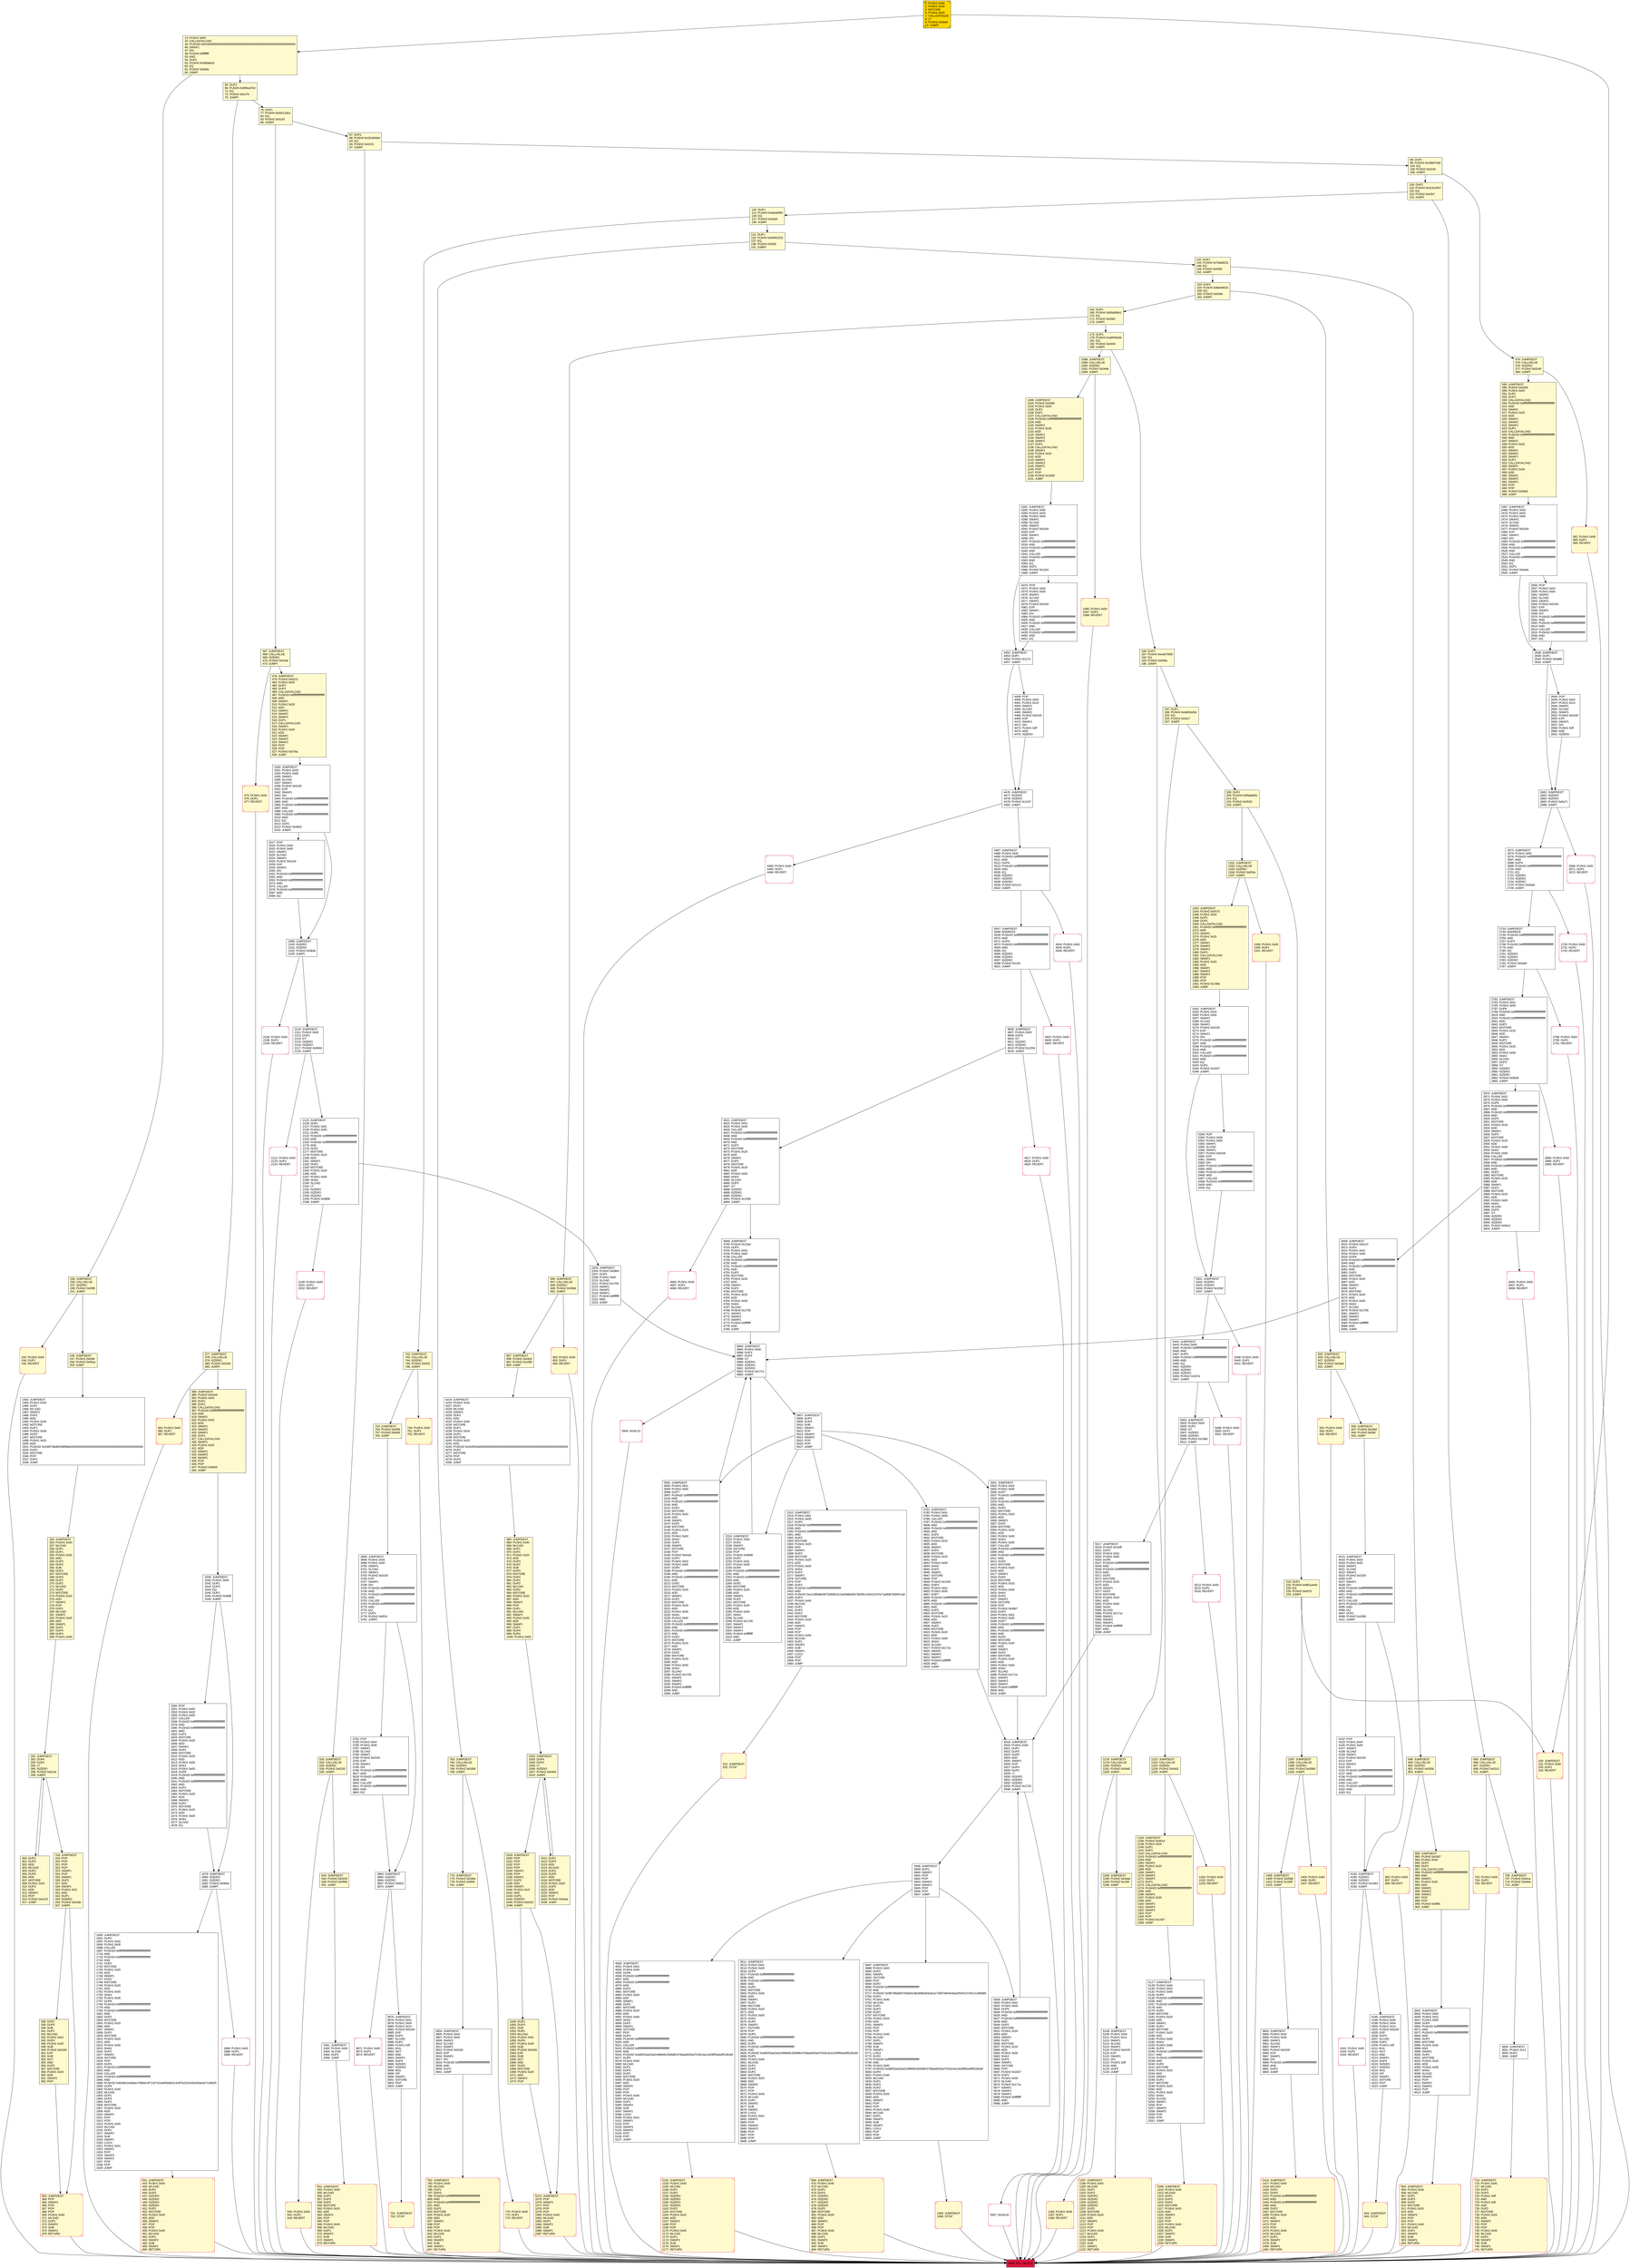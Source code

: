 digraph G {
bgcolor=transparent rankdir=UD;
node [shape=box style=filled color=black fillcolor=white fontname=arial fontcolor=black];
1185 [label="1185: PUSH1 0x00\l1187: DUP1\l1188: REVERT\l" fillcolor=lemonchiffon shape=Msquare color=crimson ];
4184 [label="4184: JUMPDEST\l4185: ISZERO\l4186: ISZERO\l4187: PUSH2 0x1063\l4190: JUMPI\l" ];
932 [label="932: PUSH1 0x00\l934: DUP1\l935: REVERT\l" fillcolor=lemonchiffon shape=Msquare color=crimson ];
2729 [label="2729: PUSH1 0x00\l2731: DUP1\l2732: REVERT\l" shape=Msquare color=crimson ];
3301 [label="3301: JUMPDEST\l3302: PUSH1 0x02\l3304: PUSH1 0x00\l3306: DUP7\l3307: PUSH20 0xffffffffffffffffffffffffffffffffffffffff\l3328: AND\l3329: PUSH20 0xffffffffffffffffffffffffffffffffffffffff\l3350: AND\l3351: DUP2\l3352: MSTORE\l3353: PUSH1 0x20\l3355: ADD\l3356: SWAP1\l3357: DUP2\l3358: MSTORE\l3359: PUSH1 0x20\l3361: ADD\l3362: PUSH1 0x00\l3364: SHA3\l3365: PUSH1 0x00\l3367: CALLER\l3368: PUSH20 0xffffffffffffffffffffffffffffffffffffffff\l3389: AND\l3390: PUSH20 0xffffffffffffffffffffffffffffffffffffffff\l3411: AND\l3412: DUP2\l3413: MSTORE\l3414: PUSH1 0x20\l3416: ADD\l3417: SWAP1\l3418: DUP2\l3419: MSTORE\l3420: PUSH1 0x20\l3422: ADD\l3423: PUSH1 0x00\l3425: SHA3\l3426: DUP2\l3427: SWAP1\l3428: SSTORE\l3429: POP\l3430: PUSH2 0x0db7\l3433: DUP3\l3434: PUSH1 0x01\l3436: PUSH1 0x00\l3438: DUP7\l3439: PUSH20 0xffffffffffffffffffffffffffffffffffffffff\l3460: AND\l3461: PUSH20 0xffffffffffffffffffffffffffffffffffffffff\l3482: AND\l3483: DUP2\l3484: MSTORE\l3485: PUSH1 0x20\l3487: ADD\l3488: SWAP1\l3489: DUP2\l3490: MSTORE\l3491: PUSH1 0x20\l3493: ADD\l3494: PUSH1 0x00\l3496: SHA3\l3497: SLOAD\l3498: PUSH2 0x171e\l3501: SWAP1\l3502: SWAP2\l3503: SWAP1\l3504: PUSH4 0xffffffff\l3509: AND\l3510: JUMP\l" ];
533 [label="533: JUMPDEST\l534: CALLVALUE\l535: ISZERO\l536: PUSH2 0x0220\l539: JUMPI\l" fillcolor=lemonchiffon ];
120 [label="120: DUP1\l121: PUSH4 0x4ac6d5f4\l126: EQ\l127: PUSH2 0x02e6\l130: JUMPI\l" fillcolor=lemonchiffon ];
2224 [label="2224: JUMPDEST\l2225: PUSH1 0x00\l2227: DUP2\l2228: SWAP1\l2229: SSTORE\l2230: POP\l2231: PUSH2 0x0908\l2234: DUP2\l2235: PUSH1 0x01\l2237: PUSH1 0x00\l2239: DUP6\l2240: PUSH20 0xffffffffffffffffffffffffffffffffffffffff\l2261: AND\l2262: PUSH20 0xffffffffffffffffffffffffffffffffffffffff\l2283: AND\l2284: DUP2\l2285: MSTORE\l2286: PUSH1 0x20\l2288: ADD\l2289: SWAP1\l2290: DUP2\l2291: MSTORE\l2292: PUSH1 0x20\l2294: ADD\l2295: PUSH1 0x00\l2297: SHA3\l2298: SLOAD\l2299: PUSH2 0x1705\l2302: SWAP1\l2303: SWAP2\l2304: SWAP1\l2305: PUSH4 0xffffffff\l2310: AND\l2311: JUMP\l" ];
4547 [label="4547: JUMPDEST\l4548: ADDRESS\l4549: PUSH20 0xffffffffffffffffffffffffffffffffffffffff\l4570: AND\l4571: DUP4\l4572: PUSH20 0xffffffffffffffffffffffffffffffffffffffff\l4593: AND\l4594: EQ\l4595: ISZERO\l4596: ISZERO\l4597: ISZERO\l4598: PUSH2 0x11fe\l4601: JUMPI\l" ];
1049 [label="1049: DUP1\l1050: DUP3\l1051: SUB\l1052: DUP1\l1053: MLOAD\l1054: PUSH1 0x01\l1056: DUP4\l1057: PUSH1 0x20\l1059: SUB\l1060: PUSH2 0x0100\l1063: EXP\l1064: SUB\l1065: NOT\l1066: AND\l1067: DUP2\l1068: MSTORE\l1069: PUSH1 0x20\l1071: ADD\l1072: SWAP2\l1073: POP\l" fillcolor=lemonchiffon ];
76 [label="76: DUP1\l77: PUSH4 0x0d1118ce\l82: EQ\l83: PUSH2 0x01d3\l86: JUMPI\l" fillcolor=lemonchiffon ];
742 [label="742: JUMPDEST\l743: CALLVALUE\l744: ISZERO\l745: PUSH2 0x02f1\l748: JUMPI\l" fillcolor=lemonchiffon ];
2467 [label="2467: JUMPDEST\l2468: PUSH1 0x00\l2470: PUSH1 0x03\l2472: PUSH1 0x00\l2474: SWAP1\l2475: SLOAD\l2476: SWAP1\l2477: PUSH2 0x0100\l2480: EXP\l2481: SWAP1\l2482: DIV\l2483: PUSH20 0xffffffffffffffffffffffffffffffffffffffff\l2504: AND\l2505: PUSH20 0xffffffffffffffffffffffffffffffffffffffff\l2526: AND\l2527: CALLER\l2528: PUSH20 0xffffffffffffffffffffffffffffffffffffffff\l2549: AND\l2550: EQ\l2551: DUP1\l2552: PUSH2 0x0a4e\l2555: JUMPI\l" ];
2733 [label="2733: JUMPDEST\l2734: ADDRESS\l2735: PUSH20 0xffffffffffffffffffffffffffffffffffffffff\l2756: AND\l2757: DUP4\l2758: PUSH20 0xffffffffffffffffffffffffffffffffffffffff\l2779: AND\l2780: EQ\l2781: ISZERO\l2782: ISZERO\l2783: ISZERO\l2784: PUSH2 0x0ae8\l2787: JUMPI\l" ];
953 [label="953: PUSH1 0x00\l955: DUP1\l956: REVERT\l" fillcolor=lemonchiffon shape=Msquare color=crimson ];
1029 [label="1029: JUMPDEST\l1030: POP\l1031: POP\l1032: POP\l1033: POP\l1034: SWAP1\l1035: POP\l1036: SWAP1\l1037: DUP2\l1038: ADD\l1039: SWAP1\l1040: PUSH1 0x1f\l1042: AND\l1043: DUP1\l1044: ISZERO\l1045: PUSH2 0x0432\l1048: JUMPI\l" fillcolor=lemonchiffon ];
695 [label="695: JUMPDEST\l696: CALLVALUE\l697: ISZERO\l698: PUSH2 0x02c2\l701: JUMPI\l" fillcolor=lemonchiffon ];
5855 [label="5855: JUMPDEST\l5856: PUSH1 0x04\l5858: PUSH1 0x00\l5860: SWAP1\l5861: SLOAD\l5862: SWAP1\l5863: PUSH2 0x0100\l5866: EXP\l5867: SWAP1\l5868: DIV\l5869: PUSH20 0xffffffffffffffffffffffffffffffffffffffff\l5890: AND\l5891: DUP2\l5892: JUMP\l" ];
4621 [label="4621: JUMPDEST\l4622: PUSH1 0x01\l4624: PUSH1 0x00\l4626: CALLER\l4627: PUSH20 0xffffffffffffffffffffffffffffffffffffffff\l4648: AND\l4649: PUSH20 0xffffffffffffffffffffffffffffffffffffffff\l4670: AND\l4671: DUP2\l4672: MSTORE\l4673: PUSH1 0x20\l4675: ADD\l4676: SWAP1\l4677: DUP2\l4678: MSTORE\l4679: PUSH1 0x20\l4681: ADD\l4682: PUSH1 0x00\l4684: SHA3\l4685: SLOAD\l4686: DUP3\l4687: GT\l4688: ISZERO\l4689: ISZERO\l4690: ISZERO\l4691: PUSH2 0x125b\l4694: JUMPI\l" ];
3005 [label="3005: PUSH1 0x00\l3007: DUP1\l3008: REVERT\l" shape=Msquare color=crimson ];
5918 [label="5918: JUMPDEST\l5919: PUSH1 0x00\l5921: DUP1\l5922: DUP3\l5923: DUP5\l5924: ADD\l5925: SWAP1\l5926: POP\l5927: DUP4\l5928: DUP2\l5929: LT\l5930: ISZERO\l5931: ISZERO\l5932: ISZERO\l5933: PUSH2 0x1732\l5936: JUMPI\l" ];
3875 [label="3875: JUMPDEST\l3876: PUSH1 0x01\l3878: PUSH1 0x04\l3880: PUSH1 0x14\l3882: PUSH2 0x0100\l3885: EXP\l3886: DUP2\l3887: SLOAD\l3888: DUP2\l3889: PUSH1 0xff\l3891: MUL\l3892: NOT\l3893: AND\l3894: SWAP1\l3895: DUP4\l3896: ISZERO\l3897: ISZERO\l3898: MUL\l3899: OR\l3900: SWAP1\l3901: SSTORE\l3902: POP\l3903: JUMP\l" ];
4543 [label="4543: PUSH1 0x00\l4545: DUP1\l4546: REVERT\l" shape=Msquare color=crimson ];
109 [label="109: DUP1\l110: PUSH4 0x313ce567\l115: EQ\l116: PUSH2 0x02b7\l119: JUMPI\l" fillcolor=lemonchiffon ];
702 [label="702: PUSH1 0x00\l704: DUP1\l705: REVERT\l" fillcolor=lemonchiffon shape=Msquare color=crimson ];
478 [label="478: JUMPDEST\l479: PUSH2 0x0213\l482: PUSH1 0x04\l484: DUP1\l485: DUP1\l486: CALLDATALOAD\l487: PUSH20 0xffffffffffffffffffffffffffffffffffffffff\l508: AND\l509: SWAP1\l510: PUSH1 0x20\l512: ADD\l513: SWAP1\l514: SWAP2\l515: SWAP1\l516: DUP1\l517: CALLDATALOAD\l518: SWAP1\l519: PUSH1 0x20\l521: ADD\l522: SWAP1\l523: SWAP2\l524: SWAP1\l525: POP\l526: POP\l527: PUSH2 0x078a\l530: JUMP\l" fillcolor=lemonchiffon ];
5599 [label="5599: JUMPDEST\l5600: PUSH1 0x01\l5602: PUSH1 0x00\l5604: DUP5\l5605: PUSH20 0xffffffffffffffffffffffffffffffffffffffff\l5626: AND\l5627: PUSH20 0xffffffffffffffffffffffffffffffffffffffff\l5648: AND\l5649: DUP2\l5650: MSTORE\l5651: PUSH1 0x20\l5653: ADD\l5654: SWAP1\l5655: DUP2\l5656: MSTORE\l5657: PUSH1 0x20\l5659: ADD\l5660: PUSH1 0x00\l5662: SHA3\l5663: DUP2\l5664: SWAP1\l5665: SSTORE\l5666: POP\l5667: PUSH2 0x1637\l5670: DUP2\l5671: PUSH1 0x00\l5673: SLOAD\l5674: PUSH2 0x171e\l5677: SWAP1\l5678: SWAP2\l5679: SWAP1\l5680: PUSH4 0xffffffff\l5685: AND\l5686: JUMP\l" ];
384 [label="384: PUSH1 0x00\l386: DUP1\l387: REVERT\l" fillcolor=lemonchiffon shape=Msquare color=crimson ];
467 [label="467: JUMPDEST\l468: CALLVALUE\l469: ISZERO\l470: PUSH2 0x01de\l473: JUMPI\l" fillcolor=lemonchiffon ];
4483 [label="4483: PUSH1 0x00\l4485: DUP1\l4486: REVERT\l" shape=Msquare color=crimson ];
944 [label="944: JUMPDEST\l945: STOP\l" fillcolor=lemonchiffon shape=Msquare color=crimson ];
3864 [label="3864: JUMPDEST\l3865: ISZERO\l3866: ISZERO\l3867: PUSH2 0x0f23\l3870: JUMPI\l" ];
1482 [label="1482: JUMPDEST\l1483: PUSH1 0x40\l1485: DUP1\l1486: MLOAD\l1487: SWAP1\l1488: DUP2\l1489: ADD\l1490: PUSH1 0x40\l1492: MSTORE\l1493: DUP1\l1494: PUSH1 0x09\l1496: DUP2\l1497: MSTORE\l1498: PUSH1 0x20\l1500: ADD\l1501: PUSH32 0x436f736d6f436f696e0000000000000000000000000000000000000000000000\l1534: DUP2\l1535: MSTORE\l1536: POP\l1537: DUP2\l1538: JUMP\l" ];
1342 [label="1342: JUMPDEST\l1343: PUSH2 0x0573\l1346: PUSH1 0x04\l1348: DUP1\l1349: DUP1\l1350: CALLDATALOAD\l1351: PUSH20 0xffffffffffffffffffffffffffffffffffffffff\l1372: AND\l1373: SWAP1\l1374: PUSH1 0x20\l1376: ADD\l1377: SWAP1\l1378: SWAP2\l1379: SWAP1\l1380: DUP1\l1381: CALLDATALOAD\l1382: SWAP1\l1383: PUSH1 0x20\l1385: ADD\l1386: SWAP1\l1387: SWAP2\l1388: SWAP1\l1389: POP\l1390: POP\l1391: PUSH2 0x148e\l1394: JUMP\l" fillcolor=lemonchiffon ];
5513 [label="5513: PUSH1 0x00\l5515: DUP1\l5516: REVERT\l" shape=Msquare color=crimson ];
5907 [label="5907: JUMPDEST\l5908: DUP2\l5909: DUP4\l5910: SUB\l5911: SWAP1\l5912: POP\l5913: SWAP3\l5914: SWAP2\l5915: POP\l5916: POP\l5917: JUMP\l" ];
2461 [label="2461: JUMPDEST\l2462: PUSH1 0x00\l2464: SLOAD\l2465: DUP2\l2466: JUMP\l" ];
4781 [label="4781: JUMPDEST\l4782: PUSH1 0x01\l4784: PUSH1 0x00\l4786: CALLER\l4787: PUSH20 0xffffffffffffffffffffffffffffffffffffffff\l4808: AND\l4809: PUSH20 0xffffffffffffffffffffffffffffffffffffffff\l4830: AND\l4831: DUP2\l4832: MSTORE\l4833: PUSH1 0x20\l4835: ADD\l4836: SWAP1\l4837: DUP2\l4838: MSTORE\l4839: PUSH1 0x20\l4841: ADD\l4842: PUSH1 0x00\l4844: SHA3\l4845: DUP2\l4846: SWAP1\l4847: SSTORE\l4848: POP\l4849: PUSH2 0x1342\l4852: DUP3\l4853: PUSH1 0x01\l4855: PUSH1 0x00\l4857: DUP7\l4858: PUSH20 0xffffffffffffffffffffffffffffffffffffffff\l4879: AND\l4880: PUSH20 0xffffffffffffffffffffffffffffffffffffffff\l4901: AND\l4902: DUP2\l4903: MSTORE\l4904: PUSH1 0x20\l4906: ADD\l4907: SWAP1\l4908: DUP2\l4909: MSTORE\l4910: PUSH1 0x20\l4912: ADD\l4913: PUSH1 0x00\l4915: SHA3\l4916: SLOAD\l4917: PUSH2 0x171e\l4920: SWAP1\l4921: SWAP2\l4922: SWAP1\l4923: PUSH4 0xffffffff\l4928: AND\l4929: JUMP\l" ];
1539 [label="1539: JUMPDEST\l1540: PUSH1 0x00\l1542: DUP1\l1543: DUP3\l1544: EQ\l1545: DUP1\l1546: PUSH2 0x068f\l1549: JUMPI\l" ];
903 [label="903: JUMPDEST\l904: PUSH1 0x40\l906: MLOAD\l907: DUP1\l908: DUP3\l909: DUP2\l910: MSTORE\l911: PUSH1 0x20\l913: ADD\l914: SWAP2\l915: POP\l916: POP\l917: PUSH1 0x40\l919: MLOAD\l920: DUP1\l921: SWAP2\l922: SUB\l923: SWAP1\l924: RETURN\l" fillcolor=lemonchiffon shape=Msquare color=crimson ];
1088 [label="1088: JUMPDEST\l1089: CALLVALUE\l1090: ISZERO\l1091: PUSH2 0x044b\l1094: JUMPI\l" fillcolor=lemonchiffon ];
2199 [label="2199: PUSH1 0x00\l2201: DUP1\l2202: REVERT\l" shape=Msquare color=crimson ];
1686 [label="1686: PUSH1 0x00\l1688: DUP1\l1689: REVERT\l" shape=Msquare color=crimson ];
5431 [label="5431: JUMPDEST\l5432: ISZERO\l5433: ISZERO\l5434: PUSH2 0x1542\l5437: JUMPI\l" ];
5948 [label="5948: EXIT BLOCK\l" fillcolor=crimson ];
377 [label="377: JUMPDEST\l378: CALLVALUE\l379: ISZERO\l380: PUSH2 0x0184\l383: JUMPI\l" fillcolor=lemonchiffon ];
585 [label="585: JUMPDEST\l586: PUSH2 0x029d\l589: PUSH1 0x04\l591: DUP1\l592: DUP1\l593: CALLDATALOAD\l594: PUSH20 0xffffffffffffffffffffffffffffffffffffffff\l615: AND\l616: SWAP1\l617: PUSH1 0x20\l619: ADD\l620: SWAP1\l621: SWAP2\l622: SWAP1\l623: DUP1\l624: CALLDATALOAD\l625: PUSH20 0xffffffffffffffffffffffffffffffffffffffff\l646: AND\l647: SWAP1\l648: PUSH1 0x20\l650: ADD\l651: SWAP1\l652: SWAP2\l653: SWAP1\l654: DUP1\l655: CALLDATALOAD\l656: SWAP1\l657: PUSH1 0x20\l659: ADD\l660: SWAP1\l661: SWAP2\l662: SWAP1\l663: POP\l664: POP\l665: PUSH2 0x09a3\l668: JUMP\l" fillcolor=lemonchiffon ];
318 [label="318: JUMPDEST\l319: POP\l320: POP\l321: POP\l322: POP\l323: SWAP1\l324: POP\l325: SWAP1\l326: DUP2\l327: ADD\l328: SWAP1\l329: PUSH1 0x1f\l331: AND\l332: DUP1\l333: ISZERO\l334: PUSH2 0x016b\l337: JUMPI\l" fillcolor=lemonchiffon ];
753 [label="753: JUMPDEST\l754: PUSH2 0x02f9\l757: PUSH2 0x0e6f\l760: JUMP\l" fillcolor=lemonchiffon ];
3695 [label="3695: JUMPDEST\l3696: PUSH1 0x03\l3698: PUSH1 0x00\l3700: SWAP1\l3701: SLOAD\l3702: SWAP1\l3703: PUSH2 0x0100\l3706: EXP\l3707: SWAP1\l3708: DIV\l3709: PUSH20 0xffffffffffffffffffffffffffffffffffffffff\l3730: AND\l3731: PUSH20 0xffffffffffffffffffffffffffffffffffffffff\l3752: AND\l3753: CALLER\l3754: PUSH20 0xffffffffffffffffffffffffffffffffffffffff\l3775: AND\l3776: EQ\l3777: DUP1\l3778: PUSH2 0x0f18\l3781: JUMPI\l" ];
1408 [label="1408: JUMPDEST\l1409: PUSH2 0x0588\l1412: PUSH2 0x16df\l1415: JUMP\l" fillcolor=lemonchiffon ];
2788 [label="2788: PUSH1 0x00\l2790: DUP1\l2791: REVERT\l" shape=Msquare color=crimson ];
2556 [label="2556: POP\l2557: PUSH1 0x04\l2559: PUSH1 0x00\l2561: SWAP1\l2562: SLOAD\l2563: SWAP1\l2564: PUSH2 0x0100\l2567: EXP\l2568: SWAP1\l2569: DIV\l2570: PUSH20 0xffffffffffffffffffffffffffffffffffffffff\l2591: AND\l2592: PUSH20 0xffffffffffffffffffffffffffffffffffffffff\l2613: AND\l2614: CALLER\l2615: PUSH20 0xffffffffffffffffffffffffffffffffffffffff\l2636: AND\l2637: EQ\l" ];
2662 [label="2662: JUMPDEST\l2663: ISZERO\l2664: ISZERO\l2665: PUSH2 0x0a71\l2668: JUMPI\l" ];
2792 [label="2792: JUMPDEST\l2793: PUSH1 0x01\l2795: PUSH1 0x00\l2797: DUP6\l2798: PUSH20 0xffffffffffffffffffffffffffffffffffffffff\l2819: AND\l2820: PUSH20 0xffffffffffffffffffffffffffffffffffffffff\l2841: AND\l2842: DUP2\l2843: MSTORE\l2844: PUSH1 0x20\l2846: ADD\l2847: SWAP1\l2848: DUP2\l2849: MSTORE\l2850: PUSH1 0x20\l2852: ADD\l2853: PUSH1 0x00\l2855: SHA3\l2856: SLOAD\l2857: DUP3\l2858: GT\l2859: ISZERO\l2860: ISZERO\l2861: ISZERO\l2862: PUSH2 0x0b36\l2865: JUMPI\l" ];
749 [label="749: PUSH1 0x00\l751: DUP1\l752: REVERT\l" fillcolor=lemonchiffon shape=Msquare color=crimson ];
5262 [label="5262: JUMPDEST\l5263: PUSH1 0x03\l5265: PUSH1 0x00\l5267: SWAP1\l5268: SLOAD\l5269: SWAP1\l5270: PUSH2 0x0100\l5273: EXP\l5274: SWAP1\l5275: DIV\l5276: PUSH20 0xffffffffffffffffffffffffffffffffffffffff\l5297: AND\l5298: PUSH20 0xffffffffffffffffffffffffffffffffffffffff\l5319: AND\l5320: CALLER\l5321: PUSH20 0xffffffffffffffffffffffffffffffffffffffff\l5342: AND\l5343: EQ\l5344: DUP1\l5345: PUSH2 0x1537\l5348: JUMPI\l" ];
254 [label="254: JUMPDEST\l255: PUSH1 0x40\l257: MLOAD\l258: DUP1\l259: DUP1\l260: PUSH1 0x20\l262: ADD\l263: DUP3\l264: DUP2\l265: SUB\l266: DUP3\l267: MSTORE\l268: DUP4\l269: DUP2\l270: DUP2\l271: MLOAD\l272: DUP2\l273: MSTORE\l274: PUSH1 0x20\l276: ADD\l277: SWAP2\l278: POP\l279: DUP1\l280: MLOAD\l281: SWAP1\l282: PUSH1 0x20\l284: ADD\l285: SWAP1\l286: DUP1\l287: DUP4\l288: DUP4\l289: PUSH1 0x00\l" fillcolor=lemonchiffon ];
5349 [label="5349: POP\l5350: PUSH1 0x04\l5352: PUSH1 0x00\l5354: SWAP1\l5355: SLOAD\l5356: SWAP1\l5357: PUSH2 0x0100\l5360: EXP\l5361: SWAP1\l5362: DIV\l5363: PUSH20 0xffffffffffffffffffffffffffffffffffffffff\l5384: AND\l5385: PUSH20 0xffffffffffffffffffffffffffffffffffffffff\l5406: AND\l5407: CALLER\l5408: PUSH20 0xffffffffffffffffffffffffffffffffffffffff\l5429: AND\l5430: EQ\l" ];
242 [label="242: PUSH1 0x00\l244: DUP1\l245: REVERT\l" fillcolor=lemonchiffon shape=Msquare color=crimson ];
2017 [label="2017: POP\l2018: PUSH1 0x04\l2020: PUSH1 0x00\l2022: SWAP1\l2023: SLOAD\l2024: SWAP1\l2025: PUSH2 0x0100\l2028: EXP\l2029: SWAP1\l2030: DIV\l2031: PUSH20 0xffffffffffffffffffffffffffffffffffffffff\l2052: AND\l2053: PUSH20 0xffffffffffffffffffffffffffffffffffffffff\l2074: AND\l2075: CALLER\l2076: PUSH20 0xffffffffffffffffffffffffffffffffffffffff\l2097: AND\l2098: EQ\l" ];
5502 [label="5502: JUMPDEST\l5503: PUSH1 0x00\l5505: DUP2\l5506: GT\l5507: ISZERO\l5508: ISZERO\l5509: PUSH2 0x158d\l5512: JUMPI\l" ];
300 [label="300: DUP1\l301: DUP3\l302: ADD\l303: MLOAD\l304: DUP2\l305: DUP5\l306: ADD\l307: MSTORE\l308: PUSH1 0x20\l310: DUP2\l311: ADD\l312: SWAP1\l313: POP\l314: PUSH2 0x0123\l317: JUMP\l" fillcolor=lemonchiffon ];
338 [label="338: DUP1\l339: DUP3\l340: SUB\l341: DUP1\l342: MLOAD\l343: PUSH1 0x01\l345: DUP4\l346: PUSH1 0x20\l348: SUB\l349: PUSH2 0x0100\l352: EXP\l353: SUB\l354: NOT\l355: AND\l356: DUP2\l357: MSTORE\l358: PUSH1 0x20\l360: ADD\l361: SWAP2\l362: POP\l" fillcolor=lemonchiffon ];
936 [label="936: JUMPDEST\l937: PUSH2 0x03b0\l940: PUSH2 0x0faf\l943: JUMP\l" fillcolor=lemonchiffon ];
4602 [label="4602: PUSH1 0x00\l4604: DUP1\l4605: REVERT\l" shape=Msquare color=crimson ];
3009 [label="3009: JUMPDEST\l3010: PUSH2 0x0c13\l3013: DUP3\l3014: PUSH1 0x01\l3016: PUSH1 0x00\l3018: DUP8\l3019: PUSH20 0xffffffffffffffffffffffffffffffffffffffff\l3040: AND\l3041: PUSH20 0xffffffffffffffffffffffffffffffffffffffff\l3062: AND\l3063: DUP2\l3064: MSTORE\l3065: PUSH1 0x20\l3067: ADD\l3068: SWAP1\l3069: DUP2\l3070: MSTORE\l3071: PUSH1 0x20\l3073: ADD\l3074: PUSH1 0x00\l3076: SHA3\l3077: SLOAD\l3078: PUSH2 0x1705\l3081: SWAP1\l3082: SWAP2\l3083: SWAP1\l3084: PUSH4 0xffffffff\l3089: AND\l3090: JUMP\l" ];
87 [label="87: DUP1\l88: PUSH4 0x18160ddd\l93: EQ\l94: PUSH2 0x0215\l97: JUMPI\l" fillcolor=lemonchiffon ];
782 [label="782: JUMPDEST\l783: PUSH1 0x40\l785: MLOAD\l786: DUP1\l787: DUP3\l788: PUSH20 0xffffffffffffffffffffffffffffffffffffffff\l809: AND\l810: PUSH20 0xffffffffffffffffffffffffffffffffffffffff\l831: AND\l832: DUP2\l833: MSTORE\l834: PUSH1 0x20\l836: ADD\l837: SWAP2\l838: POP\l839: POP\l840: PUSH1 0x40\l842: MLOAD\l843: DUP1\l844: SWAP2\l845: SUB\l846: SWAP1\l847: RETURN\l" fillcolor=lemonchiffon shape=Msquare color=crimson ];
197 [label="197: DUP1\l198: PUSH4 0xdd62ed3e\l203: EQ\l204: PUSH2 0x04c7\l207: JUMPI\l" fillcolor=lemonchiffon ];
5938 [label="5938: JUMPDEST\l5939: DUP1\l5940: SWAP2\l5941: POP\l5942: POP\l5943: SWAP3\l5944: SWAP2\l5945: POP\l5946: POP\l5947: JUMP\l" ];
246 [label="246: JUMPDEST\l247: PUSH2 0x00fe\l250: PUSH2 0x05ca\l253: JUMP\l" fillcolor=lemonchiffon ];
848 [label="848: JUMPDEST\l849: CALLVALUE\l850: ISZERO\l851: PUSH2 0x035b\l854: JUMPI\l" fillcolor=lemonchiffon ];
774 [label="774: JUMPDEST\l775: PUSH2 0x030e\l778: PUSH2 0x0f40\l781: JUMP\l" fillcolor=lemonchiffon ];
761 [label="761: JUMPDEST\l762: STOP\l" fillcolor=lemonchiffon shape=Msquare color=crimson ];
5687 [label="5687: JUMPDEST\l5688: PUSH1 0x00\l5690: DUP2\l5691: SWAP1\l5692: SSTORE\l5693: POP\l5694: DUP2\l5695: PUSH20 0xffffffffffffffffffffffffffffffffffffffff\l5716: AND\l5717: PUSH32 0x0f6798a560793a54c3bcfe86a93cde1e73087d944c0ea20544137d4121396885\l5750: DUP3\l5751: PUSH1 0x40\l5753: MLOAD\l5754: DUP1\l5755: DUP3\l5756: DUP2\l5757: MSTORE\l5758: PUSH1 0x20\l5760: ADD\l5761: SWAP2\l5762: POP\l5763: POP\l5764: PUSH1 0x40\l5766: MLOAD\l5767: DUP1\l5768: SWAP2\l5769: SUB\l5770: SWAP1\l5771: LOG2\l5772: DUP2\l5773: PUSH20 0xffffffffffffffffffffffffffffffffffffffff\l5794: AND\l5795: PUSH1 0x00\l5797: PUSH32 0xddf252ad1be2c89b69c2b068fc378daa952ba7f163c4a11628f55a4df523b3ef\l5830: DUP4\l5831: PUSH1 0x40\l5833: MLOAD\l5834: DUP1\l5835: DUP3\l5836: DUP2\l5837: MSTORE\l5838: PUSH1 0x20\l5840: ADD\l5841: SWAP2\l5842: POP\l5843: POP\l5844: PUSH1 0x40\l5846: MLOAD\l5847: DUP1\l5848: SWAP2\l5849: SUB\l5850: SWAP1\l5851: LOG3\l5852: POP\l5853: POP\l5854: JUMP\l" ];
164 [label="164: DUP1\l165: PUSH4 0x95d89b41\l170: EQ\l171: PUSH2 0x03b2\l174: JUMPI\l" fillcolor=lemonchiffon ];
925 [label="925: JUMPDEST\l926: CALLVALUE\l927: ISZERO\l928: PUSH2 0x03a8\l931: JUMPI\l" fillcolor=lemonchiffon ];
1230 [label="1230: PUSH1 0x00\l1232: DUP1\l1233: REVERT\l" fillcolor=lemonchiffon shape=Msquare color=crimson ];
3091 [label="3091: JUMPDEST\l3092: PUSH1 0x01\l3094: PUSH1 0x00\l3096: DUP7\l3097: PUSH20 0xffffffffffffffffffffffffffffffffffffffff\l3118: AND\l3119: PUSH20 0xffffffffffffffffffffffffffffffffffffffff\l3140: AND\l3141: DUP2\l3142: MSTORE\l3143: PUSH1 0x20\l3145: ADD\l3146: SWAP1\l3147: DUP2\l3148: MSTORE\l3149: PUSH1 0x20\l3151: ADD\l3152: PUSH1 0x00\l3154: SHA3\l3155: DUP2\l3156: SWAP1\l3157: SSTORE\l3158: POP\l3159: PUSH2 0x0ce5\l3162: DUP3\l3163: PUSH1 0x02\l3165: PUSH1 0x00\l3167: DUP8\l3168: PUSH20 0xffffffffffffffffffffffffffffffffffffffff\l3189: AND\l3190: PUSH20 0xffffffffffffffffffffffffffffffffffffffff\l3211: AND\l3212: DUP2\l3213: MSTORE\l3214: PUSH1 0x20\l3216: ADD\l3217: SWAP1\l3218: DUP2\l3219: MSTORE\l3220: PUSH1 0x20\l3222: ADD\l3223: PUSH1 0x00\l3225: SHA3\l3226: PUSH1 0x00\l3228: CALLER\l3229: PUSH20 0xffffffffffffffffffffffffffffffffffffffff\l3250: AND\l3251: PUSH20 0xffffffffffffffffffffffffffffffffffffffff\l3272: AND\l3273: DUP2\l3274: MSTORE\l3275: PUSH1 0x20\l3277: ADD\l3278: SWAP1\l3279: DUP2\l3280: MSTORE\l3281: PUSH1 0x20\l3283: ADD\l3284: PUSH1 0x00\l3286: SHA3\l3287: SLOAD\l3288: PUSH2 0x1705\l3291: SWAP1\l3292: SWAP2\l3293: SWAP1\l3294: PUSH4 0xffffffff\l3299: AND\l3300: JUMP\l" ];
544 [label="544: JUMPDEST\l545: PUSH2 0x0228\l548: PUSH2 0x099d\l551: JUMP\l" fillcolor=lemonchiffon ];
3782 [label="3782: POP\l3783: PUSH1 0x04\l3785: PUSH1 0x00\l3787: SWAP1\l3788: SLOAD\l3789: SWAP1\l3790: PUSH2 0x0100\l3793: EXP\l3794: SWAP1\l3795: DIV\l3796: PUSH20 0xffffffffffffffffffffffffffffffffffffffff\l3817: AND\l3818: PUSH20 0xffffffffffffffffffffffffffffffffffffffff\l3839: AND\l3840: CALLER\l3841: PUSH20 0xffffffffffffffffffffffffffffffffffffffff\l3862: AND\l3863: EQ\l" ];
965 [label="965: JUMPDEST\l966: PUSH1 0x40\l968: MLOAD\l969: DUP1\l970: DUP1\l971: PUSH1 0x20\l973: ADD\l974: DUP3\l975: DUP2\l976: SUB\l977: DUP3\l978: MSTORE\l979: DUP4\l980: DUP2\l981: DUP2\l982: MLOAD\l983: DUP2\l984: MSTORE\l985: PUSH1 0x20\l987: ADD\l988: SWAP2\l989: POP\l990: DUP1\l991: MLOAD\l992: SWAP1\l993: PUSH1 0x20\l995: ADD\l996: SWAP1\l997: DUP1\l998: DUP4\l999: DUP4\l1000: PUSH1 0x00\l" fillcolor=lemonchiffon ];
98 [label="98: DUP1\l99: PUSH4 0x23b872dd\l104: EQ\l105: PUSH2 0x023e\l108: JUMPI\l" fillcolor=lemonchiffon ];
186 [label="186: DUP1\l187: PUSH4 0xca67065f\l192: EQ\l193: PUSH2 0x049a\l196: JUMPI\l" fillcolor=lemonchiffon ];
131 [label="131: DUP1\l132: PUSH4 0x5d452201\l137: EQ\l138: PUSH2 0x02fb\l141: JUMPI\l" fillcolor=lemonchiffon ];
1002 [label="1002: JUMPDEST\l1003: DUP4\l1004: DUP2\l1005: LT\l1006: ISZERO\l1007: PUSH2 0x0405\l1010: JUMPI\l" fillcolor=lemonchiffon ];
474 [label="474: PUSH1 0x00\l476: DUP1\l477: REVERT\l" fillcolor=lemonchiffon shape=Msquare color=crimson ];
714 [label="714: JUMPDEST\l715: PUSH1 0x40\l717: MLOAD\l718: DUP1\l719: DUP3\l720: PUSH1 0xff\l722: AND\l723: PUSH1 0xff\l725: AND\l726: DUP2\l727: MSTORE\l728: PUSH1 0x20\l730: ADD\l731: SWAP2\l732: POP\l733: POP\l734: PUSH1 0x40\l736: MLOAD\l737: DUP1\l738: SWAP2\l739: SUB\l740: SWAP1\l741: RETURN\l" fillcolor=lemonchiffon shape=Msquare color=crimson ];
2638 [label="2638: JUMPDEST\l2639: DUP1\l2640: PUSH2 0x0a66\l2643: JUMPI\l" ];
1234 [label="1234: JUMPDEST\l1235: PUSH2 0x051d\l1238: PUSH1 0x04\l1240: DUP1\l1241: DUP1\l1242: CALLDATALOAD\l1243: PUSH20 0xffffffffffffffffffffffffffffffffffffffff\l1264: AND\l1265: SWAP1\l1266: PUSH1 0x20\l1268: ADD\l1269: SWAP1\l1270: SWAP2\l1271: SWAP1\l1272: DUP1\l1273: CALLDATALOAD\l1274: PUSH20 0xffffffffffffffffffffffffffffffffffffffff\l1295: AND\l1296: SWAP1\l1297: PUSH1 0x20\l1299: ADD\l1300: SWAP1\l1301: SWAP2\l1302: SWAP1\l1303: POP\l1304: POP\l1305: PUSH2 0x1407\l1308: JUMP\l" fillcolor=lemonchiffon ];
441 [label="441: JUMPDEST\l442: PUSH1 0x40\l444: MLOAD\l445: DUP1\l446: DUP3\l447: ISZERO\l448: ISZERO\l449: ISZERO\l450: ISZERO\l451: DUP2\l452: MSTORE\l453: PUSH1 0x20\l455: ADD\l456: SWAP2\l457: POP\l458: POP\l459: PUSH1 0x40\l461: MLOAD\l462: DUP1\l463: SWAP2\l464: SUB\l465: SWAP1\l466: RETURN\l" fillcolor=lemonchiffon shape=Msquare color=crimson ];
3942 [label="3942: JUMPDEST\l3943: PUSH1 0x00\l3945: PUSH1 0x01\l3947: PUSH1 0x00\l3949: DUP4\l3950: PUSH20 0xffffffffffffffffffffffffffffffffffffffff\l3971: AND\l3972: PUSH20 0xffffffffffffffffffffffffffffffffffffffff\l3993: AND\l3994: DUP2\l3995: MSTORE\l3996: PUSH1 0x20\l3998: ADD\l3999: SWAP1\l4000: DUP2\l4001: MSTORE\l4002: PUSH1 0x20\l4004: ADD\l4005: PUSH1 0x00\l4007: SHA3\l4008: SLOAD\l4009: SWAP1\l4010: POP\l4011: SWAP2\l4012: SWAP1\l4013: POP\l4014: JUMP\l" ];
531 [label="531: JUMPDEST\l532: STOP\l" fillcolor=lemonchiffon shape=Msquare color=crimson ];
1099 [label="1099: JUMPDEST\l1100: PUSH2 0x0480\l1103: PUSH1 0x04\l1105: DUP1\l1106: DUP1\l1107: CALLDATALOAD\l1108: PUSH20 0xffffffffffffffffffffffffffffffffffffffff\l1129: AND\l1130: SWAP1\l1131: PUSH1 0x20\l1133: ADD\l1134: SWAP1\l1135: SWAP2\l1136: SWAP1\l1137: DUP1\l1138: CALLDATALOAD\l1139: SWAP1\l1140: PUSH1 0x20\l1142: ADD\l1143: SWAP1\l1144: SWAP2\l1145: SWAP1\l1146: POP\l1147: POP\l1148: PUSH2 0x10b9\l1151: JUMP\l" fillcolor=lemonchiffon ];
2673 [label="2673: JUMPDEST\l2674: PUSH1 0x00\l2676: PUSH20 0xffffffffffffffffffffffffffffffffffffffff\l2697: AND\l2698: DUP4\l2699: PUSH20 0xffffffffffffffffffffffffffffffffffffffff\l2720: AND\l2721: EQ\l2722: ISZERO\l2723: ISZERO\l2724: ISZERO\l2725: PUSH2 0x0aad\l2728: JUMPI\l" ];
5517 [label="5517: JUMPDEST\l5518: PUSH2 0x15df\l5521: DUP2\l5522: PUSH1 0x01\l5524: PUSH1 0x00\l5526: DUP6\l5527: PUSH20 0xffffffffffffffffffffffffffffffffffffffff\l5548: AND\l5549: PUSH20 0xffffffffffffffffffffffffffffffffffffffff\l5570: AND\l5571: DUP2\l5572: MSTORE\l5573: PUSH1 0x20\l5575: ADD\l5576: SWAP1\l5577: DUP2\l5578: MSTORE\l5579: PUSH1 0x20\l5581: ADD\l5582: PUSH1 0x00\l5584: SHA3\l5585: SLOAD\l5586: PUSH2 0x171e\l5589: SWAP1\l5590: SWAP2\l5591: SWAP1\l5592: PUSH4 0xffffffff\l5597: AND\l5598: JUMP\l" ];
5937 [label="5937: INVALID\l" shape=Msquare color=crimson ];
1197 [label="1197: JUMPDEST\l1198: PUSH1 0x40\l1200: MLOAD\l1201: DUP1\l1202: DUP3\l1203: ISZERO\l1204: ISZERO\l1205: ISZERO\l1206: ISZERO\l1207: DUP2\l1208: MSTORE\l1209: PUSH1 0x20\l1211: ADD\l1212: SWAP2\l1213: POP\l1214: POP\l1215: PUSH1 0x40\l1217: MLOAD\l1218: DUP1\l1219: SWAP2\l1220: SUB\l1221: SWAP1\l1222: RETURN\l" fillcolor=lemonchiffon shape=Msquare color=crimson ];
1189 [label="1189: JUMPDEST\l1190: PUSH2 0x04ad\l1193: PUSH2 0x13f4\l1196: JUMP\l" fillcolor=lemonchiffon ];
2866 [label="2866: PUSH1 0x00\l2868: DUP1\l2869: REVERT\l" shape=Msquare color=crimson ];
1178 [label="1178: JUMPDEST\l1179: CALLVALUE\l1180: ISZERO\l1181: PUSH2 0x04a5\l1184: JUMPI\l" fillcolor=lemonchiffon ];
65 [label="65: DUP1\l66: PUSH4 0x095ea7b3\l71: EQ\l72: PUSH2 0x0179\l75: JUMPI\l" fillcolor=lemonchiffon ];
706 [label="706: JUMPDEST\l707: PUSH2 0x02ca\l710: PUSH2 0x0e6a\l713: JUMP\l" fillcolor=lemonchiffon ];
4195 [label="4195: JUMPDEST\l4196: PUSH1 0x00\l4198: PUSH1 0x04\l4200: PUSH1 0x14\l4202: PUSH2 0x0100\l4205: EXP\l4206: DUP2\l4207: SLOAD\l4208: DUP2\l4209: PUSH1 0xff\l4211: MUL\l4212: NOT\l4213: AND\l4214: SWAP1\l4215: DUP4\l4216: ISZERO\l4217: ISZERO\l4218: MUL\l4219: OR\l4220: SWAP1\l4221: SSTORE\l4222: POP\l4223: JUMP\l" ];
552 [label="552: JUMPDEST\l553: PUSH1 0x40\l555: MLOAD\l556: DUP1\l557: DUP3\l558: DUP2\l559: MSTORE\l560: PUSH1 0x20\l562: ADD\l563: SWAP2\l564: POP\l565: POP\l566: PUSH1 0x40\l568: MLOAD\l569: DUP1\l570: SWAP2\l571: SUB\l572: SWAP1\l573: RETURN\l" fillcolor=lemonchiffon shape=Msquare color=crimson ];
1338 [label="1338: PUSH1 0x00\l1340: DUP1\l1341: REVERT\l" fillcolor=lemonchiffon shape=Msquare color=crimson ];
2106 [label="2106: PUSH1 0x00\l2108: DUP1\l2109: REVERT\l" shape=Msquare color=crimson ];
5127 [label="5127: JUMPDEST\l5128: PUSH1 0x00\l5130: PUSH1 0x02\l5132: PUSH1 0x00\l5134: DUP5\l5135: PUSH20 0xffffffffffffffffffffffffffffffffffffffff\l5156: AND\l5157: PUSH20 0xffffffffffffffffffffffffffffffffffffffff\l5178: AND\l5179: DUP2\l5180: MSTORE\l5181: PUSH1 0x20\l5183: ADD\l5184: SWAP1\l5185: DUP2\l5186: MSTORE\l5187: PUSH1 0x20\l5189: ADD\l5190: PUSH1 0x00\l5192: SHA3\l5193: PUSH1 0x00\l5195: DUP4\l5196: PUSH20 0xffffffffffffffffffffffffffffffffffffffff\l5217: AND\l5218: PUSH20 0xffffffffffffffffffffffffffffffffffffffff\l5239: AND\l5240: DUP2\l5241: MSTORE\l5242: PUSH1 0x20\l5244: ADD\l5245: SWAP1\l5246: DUP2\l5247: MSTORE\l5248: PUSH1 0x20\l5250: ADD\l5251: PUSH1 0x00\l5253: SHA3\l5254: SLOAD\l5255: SWAP1\l5256: POP\l5257: SWAP3\l5258: SWAP2\l5259: POP\l5260: POP\l5261: JUMP\l" ];
4452 [label="4452: JUMPDEST\l4453: DUP1\l4454: PUSH2 0x117c\l4457: JUMPI\l" ];
0 [label="0: PUSH1 0x60\l2: PUSH1 0x40\l4: MSTORE\l5: PUSH1 0x04\l7: CALLDATASIZE\l8: LT\l9: PUSH2 0x00e6\l12: JUMPI\l" fillcolor=lemonchiffon shape=Msquare fillcolor=gold ];
5438 [label="5438: PUSH1 0x00\l5440: DUP1\l5441: REVERT\l" shape=Msquare color=crimson ];
4015 [label="4015: JUMPDEST\l4016: PUSH1 0x03\l4018: PUSH1 0x00\l4020: SWAP1\l4021: SLOAD\l4022: SWAP1\l4023: PUSH2 0x0100\l4026: EXP\l4027: SWAP1\l4028: DIV\l4029: PUSH20 0xffffffffffffffffffffffffffffffffffffffff\l4050: AND\l4051: PUSH20 0xffffffffffffffffffffffffffffffffffffffff\l4072: AND\l4073: CALLER\l4074: PUSH20 0xffffffffffffffffffffffffffffffffffffffff\l4095: AND\l4096: EQ\l4097: DUP1\l4098: PUSH2 0x1058\l4101: JUMPI\l" ];
1011 [label="1011: DUP1\l1012: DUP3\l1013: ADD\l1014: MLOAD\l1015: DUP2\l1016: DUP5\l1017: ADD\l1018: MSTORE\l1019: PUSH1 0x20\l1021: DUP2\l1022: ADD\l1023: SWAP1\l1024: POP\l1025: PUSH2 0x03ea\l1028: JUMP\l" fillcolor=lemonchiffon ];
669 [label="669: JUMPDEST\l670: PUSH1 0x40\l672: MLOAD\l673: DUP1\l674: DUP3\l675: ISZERO\l676: ISZERO\l677: ISZERO\l678: ISZERO\l679: DUP2\l680: MSTORE\l681: PUSH1 0x20\l683: ADD\l684: SWAP2\l685: POP\l686: POP\l687: PUSH1 0x40\l689: MLOAD\l690: DUP1\l691: SWAP2\l692: SUB\l693: SWAP1\l694: RETURN\l" fillcolor=lemonchiffon shape=Msquare color=crimson ];
770 [label="770: PUSH1 0x00\l772: DUP1\l773: REVERT\l" fillcolor=lemonchiffon shape=Msquare color=crimson ];
2203 [label="2203: JUMPDEST\l2204: PUSH2 0x08b0\l2207: DUP2\l2208: PUSH1 0x00\l2210: SLOAD\l2211: PUSH2 0x1705\l2214: SWAP1\l2215: SWAP2\l2216: SWAP1\l2217: PUSH4 0xffffffff\l2222: AND\l2223: JUMP\l" ];
235 [label="235: JUMPDEST\l236: CALLVALUE\l237: ISZERO\l238: PUSH2 0x00f6\l241: JUMPI\l" fillcolor=lemonchiffon ];
957 [label="957: JUMPDEST\l958: PUSH2 0x03c5\l961: PUSH2 0x1080\l964: JUMP\l" fillcolor=lemonchiffon ];
4370 [label="4370: POP\l4371: PUSH1 0x04\l4373: PUSH1 0x00\l4375: SWAP1\l4376: SLOAD\l4377: SWAP1\l4378: PUSH2 0x0100\l4381: EXP\l4382: SWAP1\l4383: DIV\l4384: PUSH20 0xffffffffffffffffffffffffffffffffffffffff\l4405: AND\l4406: PUSH20 0xffffffffffffffffffffffffffffffffffffffff\l4427: AND\l4428: CALLER\l4429: PUSH20 0xffffffffffffffffffffffffffffffffffffffff\l4450: AND\l4451: EQ\l" ];
4617 [label="4617: PUSH1 0x00\l4619: DUP1\l4620: REVERT\l" shape=Msquare color=crimson ];
1074 [label="1074: JUMPDEST\l1075: POP\l1076: SWAP3\l1077: POP\l1078: POP\l1079: POP\l1080: PUSH1 0x40\l1082: MLOAD\l1083: DUP1\l1084: SWAP2\l1085: SUB\l1086: SWAP1\l1087: RETURN\l" fillcolor=lemonchiffon shape=Msquare color=crimson ];
3511 [label="3511: JUMPDEST\l3512: PUSH1 0x01\l3514: PUSH1 0x00\l3516: DUP6\l3517: PUSH20 0xffffffffffffffffffffffffffffffffffffffff\l3538: AND\l3539: PUSH20 0xffffffffffffffffffffffffffffffffffffffff\l3560: AND\l3561: DUP2\l3562: MSTORE\l3563: PUSH1 0x20\l3565: ADD\l3566: SWAP1\l3567: DUP2\l3568: MSTORE\l3569: PUSH1 0x20\l3571: ADD\l3572: PUSH1 0x00\l3574: SHA3\l3575: DUP2\l3576: SWAP1\l3577: SSTORE\l3578: POP\l3579: DUP3\l3580: PUSH20 0xffffffffffffffffffffffffffffffffffffffff\l3601: AND\l3602: DUP5\l3603: PUSH20 0xffffffffffffffffffffffffffffffffffffffff\l3624: AND\l3625: PUSH32 0xddf252ad1be2c89b69c2b068fc378daa952ba7f163c4a11628f55a4df523b3ef\l3658: DUP5\l3659: PUSH1 0x40\l3661: MLOAD\l3662: DUP1\l3663: DUP3\l3664: DUP2\l3665: MSTORE\l3666: PUSH1 0x20\l3668: ADD\l3669: SWAP2\l3670: POP\l3671: POP\l3672: PUSH1 0x40\l3674: MLOAD\l3675: DUP1\l3676: SWAP2\l3677: SUB\l3678: SWAP1\l3679: LOG3\l3680: PUSH1 0x01\l3682: SWAP1\l3683: POP\l3684: SWAP4\l3685: SWAP3\l3686: POP\l3687: POP\l3688: POP\l3689: JUMP\l" ];
5906 [label="5906: INVALID\l" shape=Msquare color=crimson ];
1309 [label="1309: JUMPDEST\l1310: PUSH1 0x40\l1312: MLOAD\l1313: DUP1\l1314: DUP3\l1315: DUP2\l1316: MSTORE\l1317: PUSH1 0x20\l1319: ADD\l1320: SWAP2\l1321: POP\l1322: POP\l1323: PUSH1 0x40\l1325: MLOAD\l1326: DUP1\l1327: SWAP2\l1328: SUB\l1329: SWAP1\l1330: RETURN\l" fillcolor=lemonchiffon shape=Msquare color=crimson ];
175 [label="175: DUP1\l176: PUSH4 0xa9059cbb\l181: EQ\l182: PUSH2 0x0440\l185: JUMPI\l" fillcolor=lemonchiffon ];
1550 [label="1550: POP\l1551: PUSH1 0x00\l1553: PUSH1 0x02\l1555: PUSH1 0x00\l1557: CALLER\l1558: PUSH20 0xffffffffffffffffffffffffffffffffffffffff\l1579: AND\l1580: PUSH20 0xffffffffffffffffffffffffffffffffffffffff\l1601: AND\l1602: DUP2\l1603: MSTORE\l1604: PUSH1 0x20\l1606: ADD\l1607: SWAP1\l1608: DUP2\l1609: MSTORE\l1610: PUSH1 0x20\l1612: ADD\l1613: PUSH1 0x00\l1615: SHA3\l1616: PUSH1 0x00\l1618: DUP6\l1619: PUSH20 0xffffffffffffffffffffffffffffffffffffffff\l1640: AND\l1641: PUSH20 0xffffffffffffffffffffffffffffffffffffffff\l1662: AND\l1663: DUP2\l1664: MSTORE\l1665: PUSH1 0x20\l1667: ADD\l1668: SWAP1\l1669: DUP2\l1670: MSTORE\l1671: PUSH1 0x20\l1673: ADD\l1674: PUSH1 0x00\l1676: SHA3\l1677: SLOAD\l1678: EQ\l" ];
2099 [label="2099: JUMPDEST\l2100: ISZERO\l2101: ISZERO\l2102: PUSH2 0x083e\l2105: JUMPI\l" ];
4102 [label="4102: POP\l4103: PUSH1 0x04\l4105: PUSH1 0x00\l4107: SWAP1\l4108: SLOAD\l4109: SWAP1\l4110: PUSH2 0x0100\l4113: EXP\l4114: SWAP1\l4115: DIV\l4116: PUSH20 0xffffffffffffffffffffffffffffffffffffffff\l4137: AND\l4138: PUSH20 0xffffffffffffffffffffffffffffffffffffffff\l4159: AND\l4160: CALLER\l4161: PUSH20 0xffffffffffffffffffffffffffffffffffffffff\l4182: AND\l4183: EQ\l" ];
208 [label="208: DUP1\l209: PUSH4 0xf0dda65c\l214: EQ\l215: PUSH2 0x0533\l218: JUMPI\l" fillcolor=lemonchiffon ];
1679 [label="1679: JUMPDEST\l1680: ISZERO\l1681: ISZERO\l1682: PUSH2 0x069a\l1685: JUMPI\l" ];
1152 [label="1152: JUMPDEST\l1153: PUSH1 0x40\l1155: MLOAD\l1156: DUP1\l1157: DUP3\l1158: ISZERO\l1159: ISZERO\l1160: ISZERO\l1161: ISZERO\l1162: DUP2\l1163: MSTORE\l1164: PUSH1 0x20\l1166: ADD\l1167: SWAP2\l1168: POP\l1169: POP\l1170: PUSH1 0x40\l1172: MLOAD\l1173: DUP1\l1174: SWAP2\l1175: SUB\l1176: SWAP1\l1177: RETURN\l" fillcolor=lemonchiffon shape=Msquare color=crimson ];
388 [label="388: JUMPDEST\l389: PUSH2 0x01b9\l392: PUSH1 0x04\l394: DUP1\l395: DUP1\l396: CALLDATALOAD\l397: PUSH20 0xffffffffffffffffffffffffffffffffffffffff\l418: AND\l419: SWAP1\l420: PUSH1 0x20\l422: ADD\l423: SWAP1\l424: SWAP2\l425: SWAP1\l426: DUP1\l427: CALLDATALOAD\l428: SWAP1\l429: PUSH1 0x20\l431: ADD\l432: SWAP1\l433: SWAP2\l434: SWAP1\l435: POP\l436: POP\l437: PUSH2 0x0603\l440: JUMP\l" fillcolor=lemonchiffon ];
540 [label="540: PUSH1 0x00\l542: DUP1\l543: REVERT\l" fillcolor=lemonchiffon shape=Msquare color=crimson ];
3871 [label="3871: PUSH1 0x00\l3873: DUP1\l3874: REVERT\l" shape=Msquare color=crimson ];
574 [label="574: JUMPDEST\l575: CALLVALUE\l576: ISZERO\l577: PUSH2 0x0249\l580: JUMPI\l" fillcolor=lemonchiffon ];
763 [label="763: JUMPDEST\l764: CALLVALUE\l765: ISZERO\l766: PUSH2 0x0306\l769: JUMPI\l" fillcolor=lemonchiffon ];
153 [label="153: DUP1\l154: PUSH4 0x8e0ef033\l159: EQ\l160: PUSH2 0x039d\l163: JUMPI\l" fillcolor=lemonchiffon ];
142 [label="142: DUP1\l143: PUSH4 0x70a08231\l148: EQ\l149: PUSH2 0x0350\l152: JUMPI\l" fillcolor=lemonchiffon ];
291 [label="291: JUMPDEST\l292: DUP4\l293: DUP2\l294: LT\l295: ISZERO\l296: PUSH2 0x013e\l299: JUMPI\l" fillcolor=lemonchiffon ];
4487 [label="4487: JUMPDEST\l4488: PUSH1 0x00\l4490: PUSH20 0xffffffffffffffffffffffffffffffffffffffff\l4511: AND\l4512: DUP4\l4513: PUSH20 0xffffffffffffffffffffffffffffffffffffffff\l4534: AND\l4535: EQ\l4536: ISZERO\l4537: ISZERO\l4538: ISZERO\l4539: PUSH2 0x11c3\l4542: JUMPI\l" ];
2669 [label="2669: PUSH1 0x00\l2671: DUP1\l2672: REVERT\l" shape=Msquare color=crimson ];
4476 [label="4476: JUMPDEST\l4477: ISZERO\l4478: ISZERO\l4479: PUSH2 0x1187\l4482: JUMPI\l" ];
4281 [label="4281: JUMPDEST\l4282: PUSH1 0x00\l4284: PUSH1 0x03\l4286: PUSH1 0x00\l4288: SWAP1\l4289: SLOAD\l4290: SWAP1\l4291: PUSH2 0x0100\l4294: EXP\l4295: SWAP1\l4296: DIV\l4297: PUSH20 0xffffffffffffffffffffffffffffffffffffffff\l4318: AND\l4319: PUSH20 0xffffffffffffffffffffffffffffffffffffffff\l4340: AND\l4341: CALLER\l4342: PUSH20 0xffffffffffffffffffffffffffffffffffffffff\l4363: AND\l4364: EQ\l4365: DUP1\l4366: PUSH2 0x1164\l4369: JUMPI\l" ];
4606 [label="4606: JUMPDEST\l4607: PUSH1 0x00\l4609: DUP3\l4610: GT\l4611: ISZERO\l4612: ISZERO\l4613: PUSH2 0x120d\l4616: JUMPI\l" ];
4224 [label="4224: JUMPDEST\l4225: PUSH1 0x40\l4227: DUP1\l4228: MLOAD\l4229: SWAP1\l4230: DUP2\l4231: ADD\l4232: PUSH1 0x40\l4234: MSTORE\l4235: DUP1\l4236: PUSH1 0x04\l4238: DUP2\l4239: MSTORE\l4240: PUSH1 0x20\l4242: ADD\l4243: PUSH32 0x434f534d00000000000000000000000000000000000000000000000000000000\l4276: DUP2\l4277: MSTORE\l4278: POP\l4279: DUP2\l4280: JUMP\l" ];
13 [label="13: PUSH1 0x00\l15: CALLDATALOAD\l16: PUSH29 0x0100000000000000000000000000000000000000000000000000000000\l46: SWAP1\l47: DIV\l48: PUSH4 0xffffffff\l53: AND\l54: DUP1\l55: PUSH4 0x06fdde03\l60: EQ\l61: PUSH2 0x00eb\l64: JUMPI\l" fillcolor=lemonchiffon ];
1331 [label="1331: JUMPDEST\l1332: CALLVALUE\l1333: ISZERO\l1334: PUSH2 0x053e\l1337: JUMPI\l" fillcolor=lemonchiffon ];
2644 [label="2644: POP\l2645: PUSH1 0x04\l2647: PUSH1 0x14\l2649: SWAP1\l2650: SLOAD\l2651: SWAP1\l2652: PUSH2 0x0100\l2655: EXP\l2656: SWAP1\l2657: DIV\l2658: PUSH1 0xff\l2660: AND\l2661: ISZERO\l" ];
1416 [label="1416: JUMPDEST\l1417: PUSH1 0x40\l1419: MLOAD\l1420: DUP1\l1421: DUP3\l1422: PUSH20 0xffffffffffffffffffffffffffffffffffffffff\l1443: AND\l1444: PUSH20 0xffffffffffffffffffffffffffffffffffffffff\l1465: AND\l1466: DUP2\l1467: MSTORE\l1468: PUSH1 0x20\l1470: ADD\l1471: SWAP2\l1472: POP\l1473: POP\l1474: PUSH1 0x40\l1476: MLOAD\l1477: DUP1\l1478: SWAP2\l1479: SUB\l1480: SWAP1\l1481: RETURN\l" fillcolor=lemonchiffon shape=Msquare color=crimson ];
5498 [label="5498: PUSH1 0x00\l5500: DUP1\l5501: REVERT\l" shape=Msquare color=crimson ];
5442 [label="5442: JUMPDEST\l5443: PUSH1 0x00\l5445: PUSH20 0xffffffffffffffffffffffffffffffffffffffff\l5466: AND\l5467: DUP3\l5468: PUSH20 0xffffffffffffffffffffffffffffffffffffffff\l5489: AND\l5490: EQ\l5491: ISZERO\l5492: ISZERO\l5493: ISZERO\l5494: PUSH2 0x157e\l5497: JUMPI\l" ];
946 [label="946: JUMPDEST\l947: CALLVALUE\l948: ISZERO\l949: PUSH2 0x03bd\l952: JUMPI\l" fillcolor=lemonchiffon ];
1404 [label="1404: PUSH1 0x00\l1406: DUP1\l1407: REVERT\l" fillcolor=lemonchiffon shape=Msquare color=crimson ];
4699 [label="4699: JUMPDEST\l4700: PUSH2 0x12ad\l4703: DUP3\l4704: PUSH1 0x01\l4706: PUSH1 0x00\l4708: CALLER\l4709: PUSH20 0xffffffffffffffffffffffffffffffffffffffff\l4730: AND\l4731: PUSH20 0xffffffffffffffffffffffffffffffffffffffff\l4752: AND\l4753: DUP2\l4754: MSTORE\l4755: PUSH1 0x20\l4757: ADD\l4758: SWAP1\l4759: DUP2\l4760: MSTORE\l4761: PUSH1 0x20\l4763: ADD\l4764: PUSH1 0x00\l4766: SHA3\l4767: SLOAD\l4768: PUSH2 0x1705\l4771: SWAP1\l4772: SWAP2\l4773: SWAP1\l4774: PUSH4 0xffffffff\l4779: AND\l4780: JUMP\l" ];
219 [label="219: DUP1\l220: PUSH4 0xf851a440\l225: EQ\l226: PUSH2 0x0575\l229: JUMPI\l" fillcolor=lemonchiffon ];
3690 [label="3690: JUMPDEST\l3691: PUSH1 0x12\l3693: DUP2\l3694: JUMP\l" ];
1930 [label="1930: JUMPDEST\l1931: PUSH1 0x03\l1933: PUSH1 0x00\l1935: SWAP1\l1936: SLOAD\l1937: SWAP1\l1938: PUSH2 0x0100\l1941: EXP\l1942: SWAP1\l1943: DIV\l1944: PUSH20 0xffffffffffffffffffffffffffffffffffffffff\l1965: AND\l1966: PUSH20 0xffffffffffffffffffffffffffffffffffffffff\l1987: AND\l1988: CALLER\l1989: PUSH20 0xffffffffffffffffffffffffffffffffffffffff\l2010: AND\l2011: EQ\l2012: DUP1\l2013: PUSH2 0x0833\l2016: JUMPI\l" ];
230 [label="230: JUMPDEST\l231: PUSH1 0x00\l233: DUP1\l234: REVERT\l" fillcolor=lemonchiffon shape=Msquare color=crimson ];
581 [label="581: PUSH1 0x00\l583: DUP1\l584: REVERT\l" fillcolor=lemonchiffon shape=Msquare color=crimson ];
1095 [label="1095: PUSH1 0x00\l1097: DUP1\l1098: REVERT\l" fillcolor=lemonchiffon shape=Msquare color=crimson ];
4458 [label="4458: POP\l4459: PUSH1 0x04\l4461: PUSH1 0x14\l4463: SWAP1\l4464: SLOAD\l4465: SWAP1\l4466: PUSH2 0x0100\l4469: EXP\l4470: SWAP1\l4471: DIV\l4472: PUSH1 0xff\l4474: AND\l4475: ISZERO\l" ];
1395 [label="1395: JUMPDEST\l1396: STOP\l" fillcolor=lemonchiffon shape=Msquare color=crimson ];
2121 [label="2121: PUSH1 0x00\l2123: DUP1\l2124: REVERT\l" shape=Msquare color=crimson ];
5893 [label="5893: JUMPDEST\l5894: PUSH1 0x00\l5896: DUP3\l5897: DUP3\l5898: GT\l5899: ISZERO\l5900: ISZERO\l5901: ISZERO\l5902: PUSH2 0x1713\l5905: JUMPI\l" ];
2125 [label="2125: JUMPDEST\l2126: DUP1\l2127: PUSH1 0x01\l2129: PUSH1 0x00\l2131: DUP5\l2132: PUSH20 0xffffffffffffffffffffffffffffffffffffffff\l2153: AND\l2154: PUSH20 0xffffffffffffffffffffffffffffffffffffffff\l2175: AND\l2176: DUP2\l2177: MSTORE\l2178: PUSH1 0x20\l2180: ADD\l2181: SWAP1\l2182: DUP2\l2183: MSTORE\l2184: PUSH1 0x20\l2186: ADD\l2187: PUSH1 0x00\l2189: SHA3\l2190: SLOAD\l2191: LT\l2192: ISZERO\l2193: ISZERO\l2194: ISZERO\l2195: PUSH2 0x089b\l2198: JUMPI\l" ];
1223 [label="1223: JUMPDEST\l1224: CALLVALUE\l1225: ISZERO\l1226: PUSH2 0x04d2\l1229: JUMPI\l" fillcolor=lemonchiffon ];
4930 [label="4930: JUMPDEST\l4931: PUSH1 0x01\l4933: PUSH1 0x00\l4935: DUP6\l4936: PUSH20 0xffffffffffffffffffffffffffffffffffffffff\l4957: AND\l4958: PUSH20 0xffffffffffffffffffffffffffffffffffffffff\l4979: AND\l4980: DUP2\l4981: MSTORE\l4982: PUSH1 0x20\l4984: ADD\l4985: SWAP1\l4986: DUP2\l4987: MSTORE\l4988: PUSH1 0x20\l4990: ADD\l4991: PUSH1 0x00\l4993: SHA3\l4994: DUP2\l4995: SWAP1\l4996: SSTORE\l4997: POP\l4998: DUP3\l4999: PUSH20 0xffffffffffffffffffffffffffffffffffffffff\l5020: AND\l5021: CALLER\l5022: PUSH20 0xffffffffffffffffffffffffffffffffffffffff\l5043: AND\l5044: PUSH32 0xddf252ad1be2c89b69c2b068fc378daa952ba7f163c4a11628f55a4df523b3ef\l5077: DUP5\l5078: PUSH1 0x40\l5080: MLOAD\l5081: DUP1\l5082: DUP3\l5083: DUP2\l5084: MSTORE\l5085: PUSH1 0x20\l5087: ADD\l5088: SWAP2\l5089: POP\l5090: POP\l5091: PUSH1 0x40\l5093: MLOAD\l5094: DUP1\l5095: SWAP2\l5096: SUB\l5097: SWAP1\l5098: LOG3\l5099: PUSH1 0x01\l5101: SWAP1\l5102: POP\l5103: SWAP3\l5104: SWAP2\l5105: POP\l5106: POP\l5107: JUMP\l" ];
859 [label="859: JUMPDEST\l860: PUSH2 0x0387\l863: PUSH1 0x04\l865: DUP1\l866: DUP1\l867: CALLDATALOAD\l868: PUSH20 0xffffffffffffffffffffffffffffffffffffffff\l889: AND\l890: SWAP1\l891: PUSH1 0x20\l893: ADD\l894: SWAP1\l895: SWAP2\l896: SWAP1\l897: POP\l898: POP\l899: PUSH2 0x0f66\l902: JUMP\l" fillcolor=lemonchiffon ];
3904 [label="3904: JUMPDEST\l3905: PUSH1 0x03\l3907: PUSH1 0x00\l3909: SWAP1\l3910: SLOAD\l3911: SWAP1\l3912: PUSH2 0x0100\l3915: EXP\l3916: SWAP1\l3917: DIV\l3918: PUSH20 0xffffffffffffffffffffffffffffffffffffffff\l3939: AND\l3940: DUP2\l3941: JUMP\l" ];
2110 [label="2110: JUMPDEST\l2111: PUSH1 0x00\l2113: DUP2\l2114: GT\l2115: ISZERO\l2116: ISZERO\l2117: PUSH2 0x084d\l2120: JUMPI\l" ];
363 [label="363: JUMPDEST\l364: POP\l365: SWAP3\l366: POP\l367: POP\l368: POP\l369: PUSH1 0x40\l371: MLOAD\l372: DUP1\l373: SWAP2\l374: SUB\l375: SWAP1\l376: RETURN\l" fillcolor=lemonchiffon shape=Msquare color=crimson ];
855 [label="855: PUSH1 0x00\l857: DUP1\l858: REVERT\l" fillcolor=lemonchiffon shape=Msquare color=crimson ];
4695 [label="4695: PUSH1 0x00\l4697: DUP1\l4698: REVERT\l" shape=Msquare color=crimson ];
5108 [label="5108: JUMPDEST\l5109: PUSH1 0x04\l5111: PUSH1 0x14\l5113: SWAP1\l5114: SLOAD\l5115: SWAP1\l5116: PUSH2 0x0100\l5119: EXP\l5120: SWAP1\l5121: DIV\l5122: PUSH1 0xff\l5124: AND\l5125: DUP2\l5126: JUMP\l" ];
1690 [label="1690: JUMPDEST\l1691: DUP2\l1692: PUSH1 0x02\l1694: PUSH1 0x00\l1696: CALLER\l1697: PUSH20 0xffffffffffffffffffffffffffffffffffffffff\l1718: AND\l1719: PUSH20 0xffffffffffffffffffffffffffffffffffffffff\l1740: AND\l1741: DUP2\l1742: MSTORE\l1743: PUSH1 0x20\l1745: ADD\l1746: SWAP1\l1747: DUP2\l1748: MSTORE\l1749: PUSH1 0x20\l1751: ADD\l1752: PUSH1 0x00\l1754: SHA3\l1755: PUSH1 0x00\l1757: DUP6\l1758: PUSH20 0xffffffffffffffffffffffffffffffffffffffff\l1779: AND\l1780: PUSH20 0xffffffffffffffffffffffffffffffffffffffff\l1801: AND\l1802: DUP2\l1803: MSTORE\l1804: PUSH1 0x20\l1806: ADD\l1807: SWAP1\l1808: DUP2\l1809: MSTORE\l1810: PUSH1 0x20\l1812: ADD\l1813: PUSH1 0x00\l1815: SHA3\l1816: DUP2\l1817: SWAP1\l1818: SSTORE\l1819: POP\l1820: DUP3\l1821: PUSH20 0xffffffffffffffffffffffffffffffffffffffff\l1842: AND\l1843: CALLER\l1844: PUSH20 0xffffffffffffffffffffffffffffffffffffffff\l1865: AND\l1866: PUSH32 0x8c5be1e5ebec7d5bd14f71427d1e84f3dd0314c0f7b2291e5b200ac8c7c3b925\l1899: DUP5\l1900: PUSH1 0x40\l1902: MLOAD\l1903: DUP1\l1904: DUP3\l1905: DUP2\l1906: MSTORE\l1907: PUSH1 0x20\l1909: ADD\l1910: SWAP2\l1911: POP\l1912: POP\l1913: PUSH1 0x40\l1915: MLOAD\l1916: DUP1\l1917: SWAP2\l1918: SUB\l1919: SWAP1\l1920: LOG3\l1921: PUSH1 0x01\l1923: SWAP1\l1924: POP\l1925: SWAP3\l1926: SWAP2\l1927: POP\l1928: POP\l1929: JUMP\l" ];
2312 [label="2312: JUMPDEST\l2313: PUSH1 0x01\l2315: PUSH1 0x00\l2317: DUP5\l2318: PUSH20 0xffffffffffffffffffffffffffffffffffffffff\l2339: AND\l2340: PUSH20 0xffffffffffffffffffffffffffffffffffffffff\l2361: AND\l2362: DUP2\l2363: MSTORE\l2364: PUSH1 0x20\l2366: ADD\l2367: SWAP1\l2368: DUP2\l2369: MSTORE\l2370: PUSH1 0x20\l2372: ADD\l2373: PUSH1 0x00\l2375: SHA3\l2376: DUP2\l2377: SWAP1\l2378: SSTORE\l2379: POP\l2380: DUP2\l2381: PUSH20 0xffffffffffffffffffffffffffffffffffffffff\l2402: AND\l2403: PUSH32 0xcc16f5dbb4873280815c1ee09dbd06736cffcc184412cf7a71a0fdb75d397ca5\l2436: DUP3\l2437: PUSH1 0x40\l2439: MLOAD\l2440: DUP1\l2441: DUP3\l2442: DUP2\l2443: MSTORE\l2444: PUSH1 0x20\l2446: ADD\l2447: SWAP2\l2448: POP\l2449: POP\l2450: PUSH1 0x40\l2452: MLOAD\l2453: DUP1\l2454: SWAP2\l2455: SUB\l2456: SWAP1\l2457: LOG2\l2458: POP\l2459: POP\l2460: JUMP\l" ];
2870 [label="2870: JUMPDEST\l2871: PUSH1 0x02\l2873: PUSH1 0x00\l2875: DUP6\l2876: PUSH20 0xffffffffffffffffffffffffffffffffffffffff\l2897: AND\l2898: PUSH20 0xffffffffffffffffffffffffffffffffffffffff\l2919: AND\l2920: DUP2\l2921: MSTORE\l2922: PUSH1 0x20\l2924: ADD\l2925: SWAP1\l2926: DUP2\l2927: MSTORE\l2928: PUSH1 0x20\l2930: ADD\l2931: PUSH1 0x00\l2933: SHA3\l2934: PUSH1 0x00\l2936: CALLER\l2937: PUSH20 0xffffffffffffffffffffffffffffffffffffffff\l2958: AND\l2959: PUSH20 0xffffffffffffffffffffffffffffffffffffffff\l2980: AND\l2981: DUP2\l2982: MSTORE\l2983: PUSH1 0x20\l2985: ADD\l2986: SWAP1\l2987: DUP2\l2988: MSTORE\l2989: PUSH1 0x20\l2991: ADD\l2992: PUSH1 0x00\l2994: SHA3\l2995: SLOAD\l2996: DUP3\l2997: GT\l2998: ISZERO\l2999: ISZERO\l3000: ISZERO\l3001: PUSH2 0x0bc1\l3004: JUMPI\l" ];
1397 [label="1397: JUMPDEST\l1398: CALLVALUE\l1399: ISZERO\l1400: PUSH2 0x0580\l1403: JUMPI\l" fillcolor=lemonchiffon ];
4191 [label="4191: PUSH1 0x00\l4193: DUP1\l4194: REVERT\l" shape=Msquare color=crimson ];
695 -> 702;
142 -> 153;
1178 -> 1189;
5907 -> 4781;
5442 -> 5498;
1550 -> 1679;
2199 -> 5948;
3511 -> 669;
1686 -> 5948;
965 -> 1002;
4015 -> 4102;
2110 -> 2125;
219 -> 1397;
318 -> 338;
5262 -> 5349;
377 -> 384;
1234 -> 5127;
702 -> 5948;
5907 -> 2224;
186 -> 197;
2099 -> 2106;
87 -> 98;
76 -> 467;
4781 -> 5918;
5938 -> 5687;
2729 -> 5948;
4699 -> 5893;
2556 -> 2638;
3864 -> 3875;
1185 -> 5948;
714 -> 5948;
5893 -> 5906;
5907 -> 3091;
0 -> 13;
4547 -> 4602;
1331 -> 1338;
2203 -> 5893;
76 -> 87;
585 -> 2467;
761 -> 5948;
4452 -> 4476;
1230 -> 5948;
3782 -> 3864;
467 -> 474;
574 -> 581;
544 -> 2461;
2467 -> 2556;
2733 -> 2792;
763 -> 770;
208 -> 1331;
1189 -> 5108;
1482 -> 254;
4606 -> 4617;
98 -> 109;
2467 -> 2638;
4281 -> 4370;
242 -> 5948;
749 -> 5948;
957 -> 4224;
3875 -> 761;
120 -> 131;
2788 -> 5948;
946 -> 957;
5502 -> 5513;
5938 -> 5599;
291 -> 318;
1152 -> 5948;
540 -> 5948;
695 -> 706;
377 -> 388;
65 -> 76;
3091 -> 5893;
2662 -> 2669;
5442 -> 5502;
5687 -> 1395;
254 -> 291;
5906 -> 5948;
2644 -> 2662;
5517 -> 5918;
5918 -> 5937;
4617 -> 5948;
1074 -> 5948;
774 -> 3904;
669 -> 5948;
848 -> 855;
2673 -> 2733;
5431 -> 5438;
2870 -> 3009;
552 -> 5948;
2106 -> 5948;
65 -> 377;
338 -> 363;
142 -> 848;
1197 -> 5948;
197 -> 1223;
5938 -> 4930;
533 -> 540;
3942 -> 903;
5937 -> 5948;
3009 -> 5893;
318 -> 363;
1930 -> 2017;
1049 -> 1074;
531 -> 5948;
1397 -> 1408;
5855 -> 1416;
4191 -> 5948;
5893 -> 5907;
4621 -> 4699;
946 -> 953;
4695 -> 5948;
2121 -> 5948;
4606 -> 4621;
4487 -> 4543;
581 -> 5948;
2792 -> 2866;
4487 -> 4547;
1002 -> 1011;
1011 -> 1002;
1095 -> 5948;
164 -> 175;
186 -> 1178;
2224 -> 5893;
5431 -> 5442;
197 -> 208;
4621 -> 4695;
2669 -> 5948;
1331 -> 1342;
753 -> 3695;
219 -> 230;
467 -> 478;
109 -> 695;
4476 -> 4487;
903 -> 5948;
1029 -> 1049;
109 -> 120;
5513 -> 5948;
3301 -> 5918;
944 -> 5948;
120 -> 742;
2110 -> 2121;
384 -> 5948;
4483 -> 5948;
3005 -> 5948;
5907 -> 3301;
4543 -> 5948;
953 -> 5948;
1397 -> 1404;
4458 -> 4476;
5127 -> 1309;
2638 -> 2662;
925 -> 936;
3695 -> 3782;
4370 -> 4452;
932 -> 5948;
5599 -> 5918;
13 -> 65;
2099 -> 2110;
5918 -> 5938;
1099 -> 4281;
474 -> 5948;
246 -> 1482;
1679 -> 1690;
2125 -> 2203;
1930 -> 2099;
2733 -> 2788;
87 -> 533;
742 -> 753;
208 -> 219;
4281 -> 4452;
4930 -> 1152;
742 -> 749;
1408 -> 5855;
3695 -> 3864;
782 -> 5948;
1002 -> 1029;
1342 -> 5262;
5108 -> 1197;
4602 -> 5948;
5349 -> 5431;
925 -> 932;
1223 -> 1234;
13 -> 235;
2312 -> 531;
1690 -> 441;
859 -> 3942;
5262 -> 5431;
706 -> 3690;
4452 -> 4458;
0 -> 230;
533 -> 544;
1223 -> 1230;
1539 -> 1550;
2673 -> 2729;
3871 -> 5948;
175 -> 1088;
1539 -> 1679;
1679 -> 1686;
388 -> 1539;
1309 -> 5948;
291 -> 300;
300 -> 291;
1178 -> 1185;
848 -> 859;
3864 -> 3871;
3690 -> 714;
4184 -> 4195;
770 -> 5948;
4224 -> 965;
5438 -> 5948;
4015 -> 4184;
1338 -> 5948;
2638 -> 2644;
763 -> 774;
3904 -> 782;
153 -> 164;
153 -> 925;
2866 -> 5948;
1029 -> 1074;
2792 -> 2870;
164 -> 946;
4102 -> 4184;
2461 -> 552;
441 -> 5948;
131 -> 763;
1088 -> 1099;
131 -> 142;
4195 -> 944;
2662 -> 2673;
235 -> 246;
478 -> 1930;
175 -> 186;
98 -> 574;
855 -> 5948;
363 -> 5948;
1088 -> 1095;
1395 -> 5948;
5502 -> 5517;
2125 -> 2199;
5907 -> 2312;
230 -> 5948;
4547 -> 4606;
1404 -> 5948;
2870 -> 3005;
1416 -> 5948;
2017 -> 2099;
5498 -> 5948;
4476 -> 4483;
5938 -> 3511;
235 -> 242;
4184 -> 4191;
574 -> 585;
936 -> 4015;
}